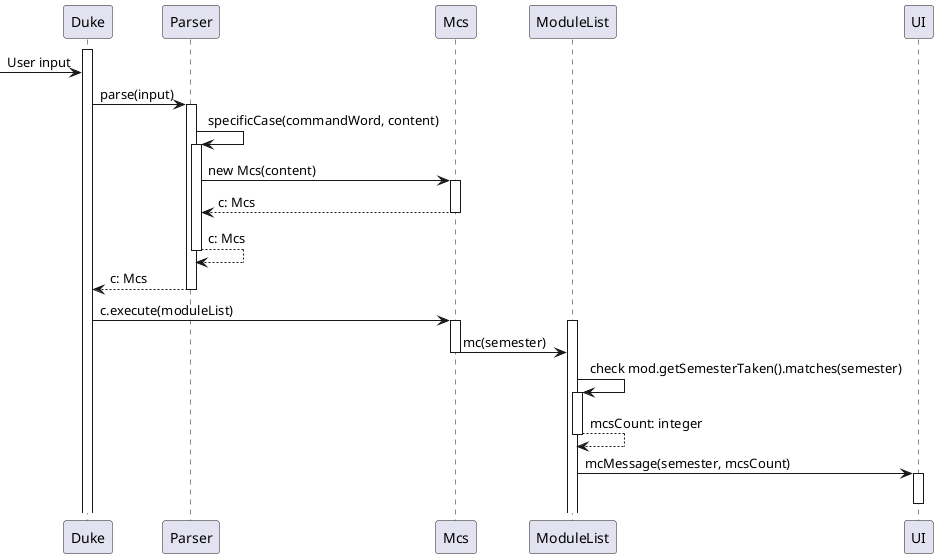 'https://plantuml.com/sequence-diagram

@startuml
activate Duke
[-> Duke: User input
Duke -> Parser: parse(input)
activate Parser
Parser -> Parser: specificCase(commandWord, content)
activate Parser
Parser -> Mcs: new Mcs(content)
activate Mcs
return c: Mcs
return c: Mcs
return c: Mcs
deactivate Parser
Duke -> Mcs: c.execute(moduleList)
activate Mcs
activate ModuleList
Mcs -> ModuleList: mc(semester)
deactivate Mcs
ModuleList -> ModuleList: check mod.getSemesterTaken().matches(semester)
activate ModuleList
return mcsCount: integer
ModuleList -> UI: mcMessage(semester, mcsCount)
activate UI
deactivate UI

@enduml